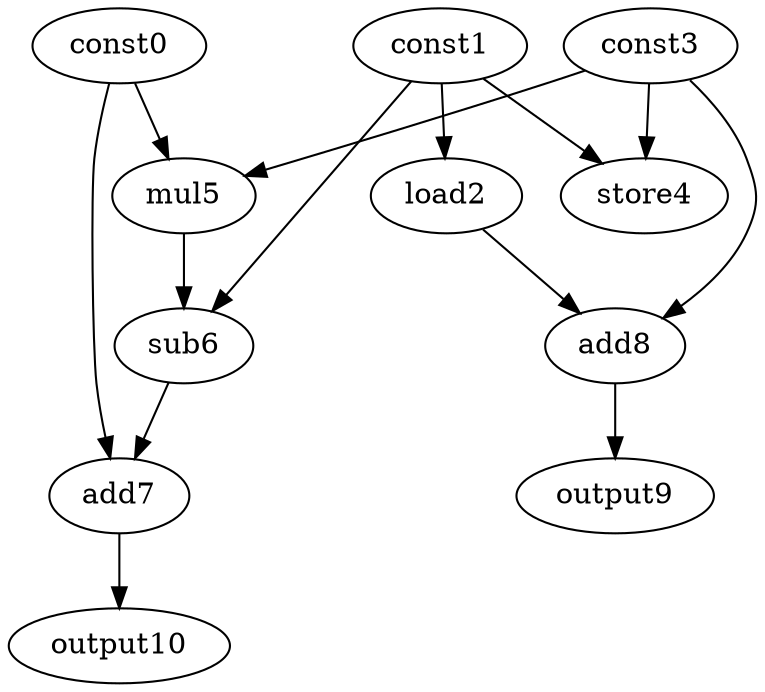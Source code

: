digraph G { 
const0[opcode=const]; 
const1[opcode=const]; 
load2[opcode=load]; 
const3[opcode=const]; 
store4[opcode=store]; 
mul5[opcode=mul]; 
sub6[opcode=sub]; 
add7[opcode=add]; 
add8[opcode=add]; 
output9[opcode=output]; 
output10[opcode=output]; 
const1->load2[operand=0];
const1->store4[operand=0];
const3->store4[operand=1];
const0->mul5[operand=0];
const3->mul5[operand=1];
const1->sub6[operand=0];
mul5->sub6[operand=1];
load2->add8[operand=0];
const3->add8[operand=1];
const0->add7[operand=0];
sub6->add7[operand=1];
add8->output9[operand=0];
add7->output10[operand=0];
}
